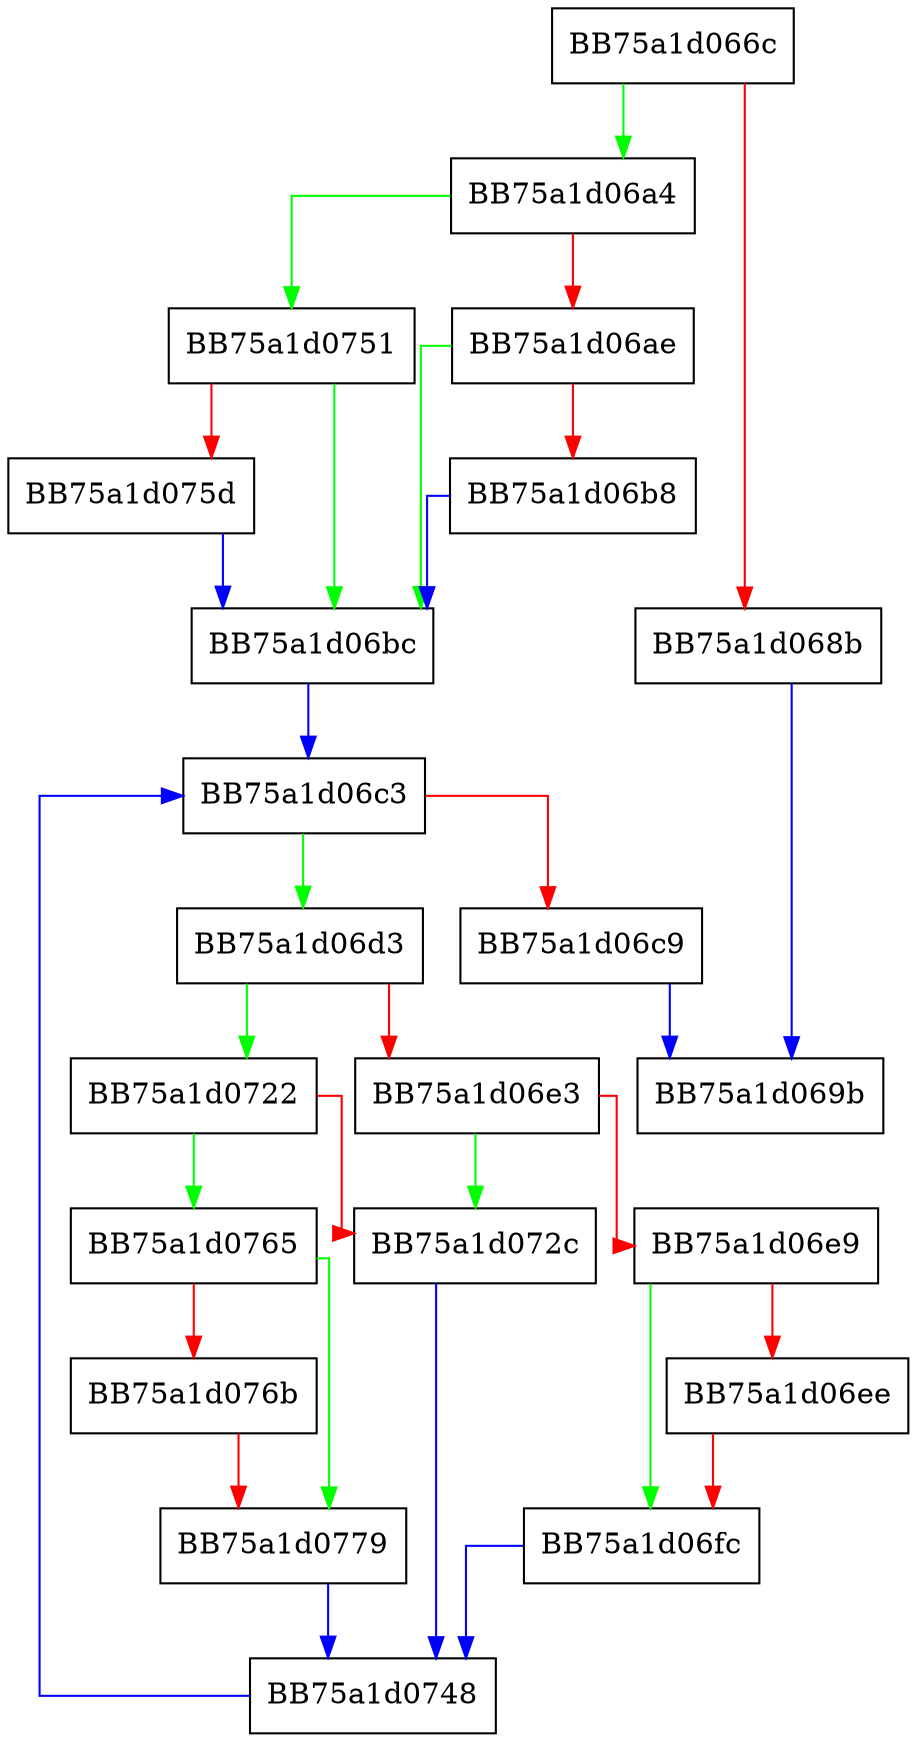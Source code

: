 digraph _Insert_node {
  node [shape="box"];
  graph [splines=ortho];
  BB75a1d066c -> BB75a1d06a4 [color="green"];
  BB75a1d066c -> BB75a1d068b [color="red"];
  BB75a1d068b -> BB75a1d069b [color="blue"];
  BB75a1d06a4 -> BB75a1d0751 [color="green"];
  BB75a1d06a4 -> BB75a1d06ae [color="red"];
  BB75a1d06ae -> BB75a1d06bc [color="green"];
  BB75a1d06ae -> BB75a1d06b8 [color="red"];
  BB75a1d06b8 -> BB75a1d06bc [color="blue"];
  BB75a1d06bc -> BB75a1d06c3 [color="blue"];
  BB75a1d06c3 -> BB75a1d06d3 [color="green"];
  BB75a1d06c3 -> BB75a1d06c9 [color="red"];
  BB75a1d06c9 -> BB75a1d069b [color="blue"];
  BB75a1d06d3 -> BB75a1d0722 [color="green"];
  BB75a1d06d3 -> BB75a1d06e3 [color="red"];
  BB75a1d06e3 -> BB75a1d072c [color="green"];
  BB75a1d06e3 -> BB75a1d06e9 [color="red"];
  BB75a1d06e9 -> BB75a1d06fc [color="green"];
  BB75a1d06e9 -> BB75a1d06ee [color="red"];
  BB75a1d06ee -> BB75a1d06fc [color="red"];
  BB75a1d06fc -> BB75a1d0748 [color="blue"];
  BB75a1d0722 -> BB75a1d0765 [color="green"];
  BB75a1d0722 -> BB75a1d072c [color="red"];
  BB75a1d072c -> BB75a1d0748 [color="blue"];
  BB75a1d0748 -> BB75a1d06c3 [color="blue"];
  BB75a1d0751 -> BB75a1d06bc [color="green"];
  BB75a1d0751 -> BB75a1d075d [color="red"];
  BB75a1d075d -> BB75a1d06bc [color="blue"];
  BB75a1d0765 -> BB75a1d0779 [color="green"];
  BB75a1d0765 -> BB75a1d076b [color="red"];
  BB75a1d076b -> BB75a1d0779 [color="red"];
  BB75a1d0779 -> BB75a1d0748 [color="blue"];
}